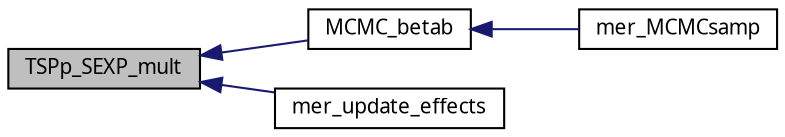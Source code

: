 digraph G
{
  edge [fontname="FreeSans.ttf",fontsize=10,labelfontname="FreeSans.ttf",labelfontsize=10];
  node [fontname="FreeSans.ttf",fontsize=10,shape=record];
  rankdir=LR;
  Node1 [label="TSPp_SEXP_mult",height=0.2,width=0.4,color="black", fillcolor="grey75", style="filled" fontcolor="black"];
  Node1 -> Node2 [dir=back,color="midnightblue",fontsize=10,style="solid",fontname="FreeSans.ttf"];
  Node2 [label="MCMC_betab",height=0.2,width=0.4,color="black", fillcolor="white", style="filled",URL="$lmer_8c.html#74143c5e3fa683497e6d6b58503c8bc1",tooltip="Update the fixed effects and the random effects in an MCMC sample from an lmer model..."];
  Node2 -> Node3 [dir=back,color="midnightblue",fontsize=10,style="solid",fontname="FreeSans.ttf"];
  Node3 [label="mer_MCMCsamp",height=0.2,width=0.4,color="black", fillcolor="white", style="filled",URL="$lmer_8h.html#edec83b72f0c3437d9b10daf5120aa2b",tooltip="Generate a Markov-Chain Monte Carlo sample from a fitted linear mixed model."];
  Node1 -> Node4 [dir=back,color="midnightblue",fontsize=10,style="solid",fontname="FreeSans.ttf"];
  Node4 [label="mer_update_effects",height=0.2,width=0.4,color="black", fillcolor="white", style="filled",URL="$lmer_8h.html#21adcf526681f1efd1ad0c4727ff4069",tooltip="Update the contents of the fixef, ranef and uvec slots in an lmer object."];
}
